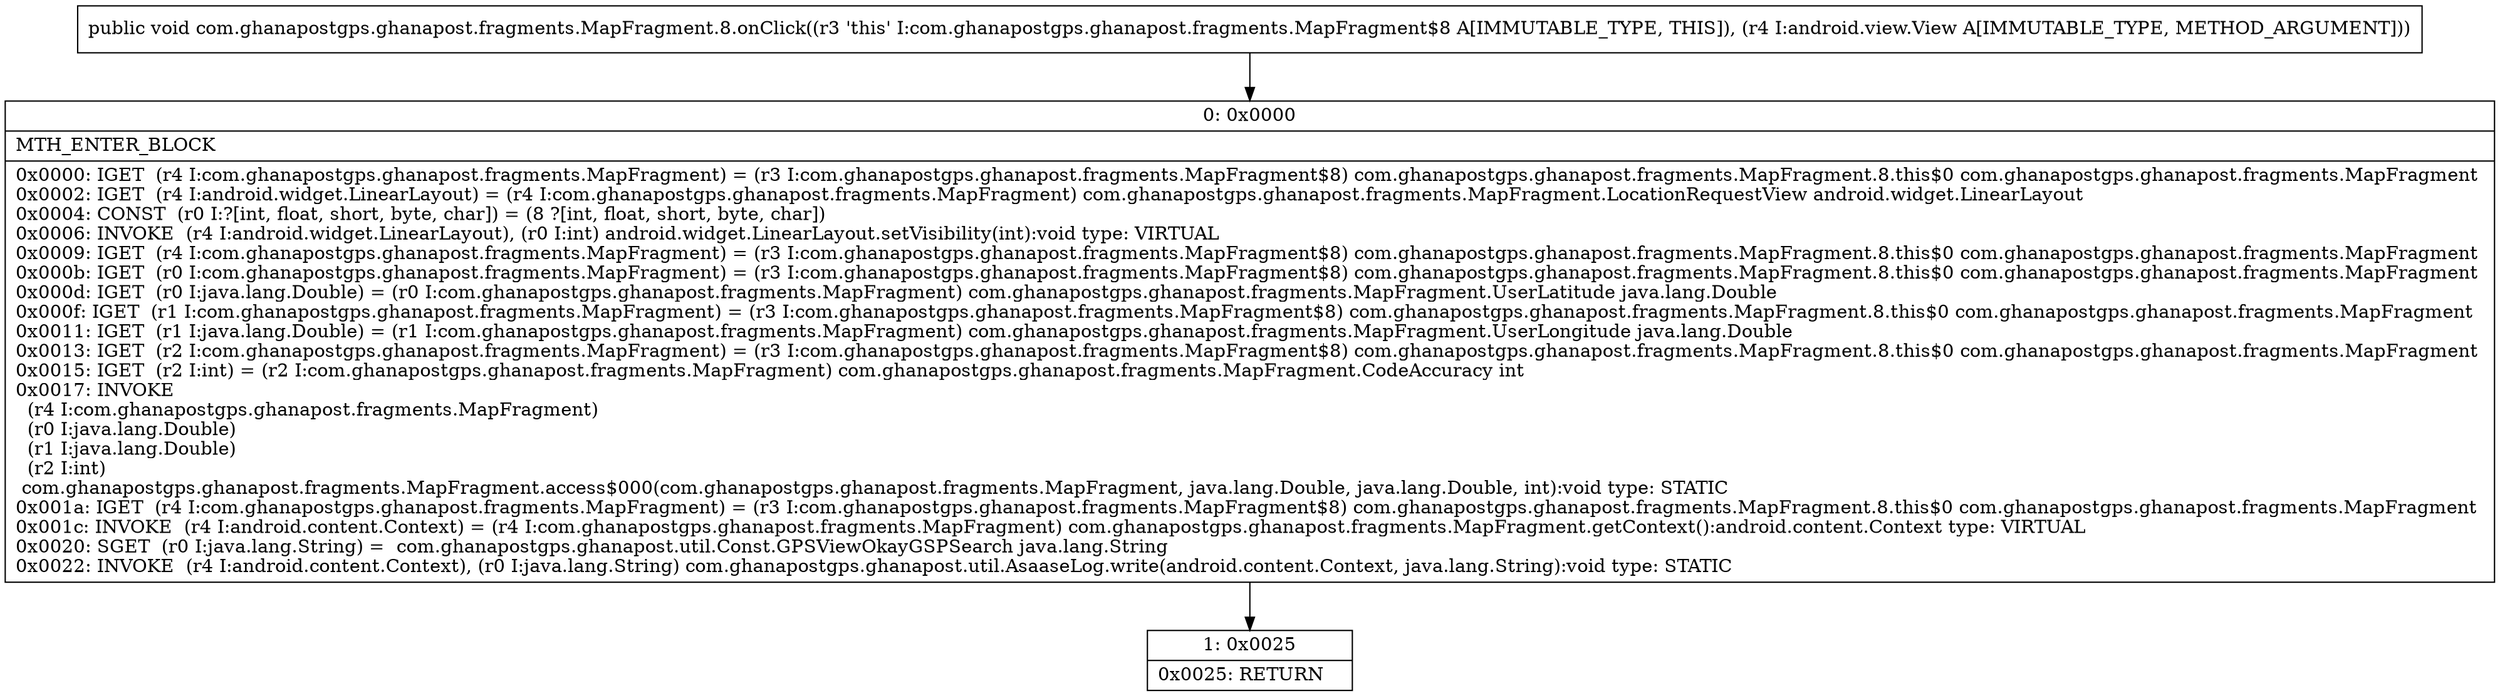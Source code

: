 digraph "CFG forcom.ghanapostgps.ghanapost.fragments.MapFragment.8.onClick(Landroid\/view\/View;)V" {
Node_0 [shape=record,label="{0\:\ 0x0000|MTH_ENTER_BLOCK\l|0x0000: IGET  (r4 I:com.ghanapostgps.ghanapost.fragments.MapFragment) = (r3 I:com.ghanapostgps.ghanapost.fragments.MapFragment$8) com.ghanapostgps.ghanapost.fragments.MapFragment.8.this$0 com.ghanapostgps.ghanapost.fragments.MapFragment \l0x0002: IGET  (r4 I:android.widget.LinearLayout) = (r4 I:com.ghanapostgps.ghanapost.fragments.MapFragment) com.ghanapostgps.ghanapost.fragments.MapFragment.LocationRequestView android.widget.LinearLayout \l0x0004: CONST  (r0 I:?[int, float, short, byte, char]) = (8 ?[int, float, short, byte, char]) \l0x0006: INVOKE  (r4 I:android.widget.LinearLayout), (r0 I:int) android.widget.LinearLayout.setVisibility(int):void type: VIRTUAL \l0x0009: IGET  (r4 I:com.ghanapostgps.ghanapost.fragments.MapFragment) = (r3 I:com.ghanapostgps.ghanapost.fragments.MapFragment$8) com.ghanapostgps.ghanapost.fragments.MapFragment.8.this$0 com.ghanapostgps.ghanapost.fragments.MapFragment \l0x000b: IGET  (r0 I:com.ghanapostgps.ghanapost.fragments.MapFragment) = (r3 I:com.ghanapostgps.ghanapost.fragments.MapFragment$8) com.ghanapostgps.ghanapost.fragments.MapFragment.8.this$0 com.ghanapostgps.ghanapost.fragments.MapFragment \l0x000d: IGET  (r0 I:java.lang.Double) = (r0 I:com.ghanapostgps.ghanapost.fragments.MapFragment) com.ghanapostgps.ghanapost.fragments.MapFragment.UserLatitude java.lang.Double \l0x000f: IGET  (r1 I:com.ghanapostgps.ghanapost.fragments.MapFragment) = (r3 I:com.ghanapostgps.ghanapost.fragments.MapFragment$8) com.ghanapostgps.ghanapost.fragments.MapFragment.8.this$0 com.ghanapostgps.ghanapost.fragments.MapFragment \l0x0011: IGET  (r1 I:java.lang.Double) = (r1 I:com.ghanapostgps.ghanapost.fragments.MapFragment) com.ghanapostgps.ghanapost.fragments.MapFragment.UserLongitude java.lang.Double \l0x0013: IGET  (r2 I:com.ghanapostgps.ghanapost.fragments.MapFragment) = (r3 I:com.ghanapostgps.ghanapost.fragments.MapFragment$8) com.ghanapostgps.ghanapost.fragments.MapFragment.8.this$0 com.ghanapostgps.ghanapost.fragments.MapFragment \l0x0015: IGET  (r2 I:int) = (r2 I:com.ghanapostgps.ghanapost.fragments.MapFragment) com.ghanapostgps.ghanapost.fragments.MapFragment.CodeAccuracy int \l0x0017: INVOKE  \l  (r4 I:com.ghanapostgps.ghanapost.fragments.MapFragment)\l  (r0 I:java.lang.Double)\l  (r1 I:java.lang.Double)\l  (r2 I:int)\l com.ghanapostgps.ghanapost.fragments.MapFragment.access$000(com.ghanapostgps.ghanapost.fragments.MapFragment, java.lang.Double, java.lang.Double, int):void type: STATIC \l0x001a: IGET  (r4 I:com.ghanapostgps.ghanapost.fragments.MapFragment) = (r3 I:com.ghanapostgps.ghanapost.fragments.MapFragment$8) com.ghanapostgps.ghanapost.fragments.MapFragment.8.this$0 com.ghanapostgps.ghanapost.fragments.MapFragment \l0x001c: INVOKE  (r4 I:android.content.Context) = (r4 I:com.ghanapostgps.ghanapost.fragments.MapFragment) com.ghanapostgps.ghanapost.fragments.MapFragment.getContext():android.content.Context type: VIRTUAL \l0x0020: SGET  (r0 I:java.lang.String) =  com.ghanapostgps.ghanapost.util.Const.GPSViewOkayGSPSearch java.lang.String \l0x0022: INVOKE  (r4 I:android.content.Context), (r0 I:java.lang.String) com.ghanapostgps.ghanapost.util.AsaaseLog.write(android.content.Context, java.lang.String):void type: STATIC \l}"];
Node_1 [shape=record,label="{1\:\ 0x0025|0x0025: RETURN   \l}"];
MethodNode[shape=record,label="{public void com.ghanapostgps.ghanapost.fragments.MapFragment.8.onClick((r3 'this' I:com.ghanapostgps.ghanapost.fragments.MapFragment$8 A[IMMUTABLE_TYPE, THIS]), (r4 I:android.view.View A[IMMUTABLE_TYPE, METHOD_ARGUMENT])) }"];
MethodNode -> Node_0;
Node_0 -> Node_1;
}

